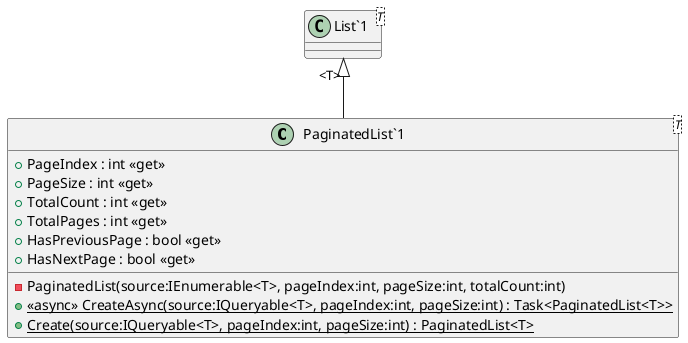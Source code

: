 @startuml
class "PaginatedList`1"<T> {
    + PageIndex : int <<get>>
    + PageSize : int <<get>>
    + TotalCount : int <<get>>
    + TotalPages : int <<get>>
    - PaginatedList(source:IEnumerable<T>, pageIndex:int, pageSize:int, totalCount:int)
    + HasPreviousPage : bool <<get>>
    + HasNextPage : bool <<get>>
    + {static} <<async>> CreateAsync(source:IQueryable<T>, pageIndex:int, pageSize:int) : Task<PaginatedList<T>>
    + {static} Create(source:IQueryable<T>, pageIndex:int, pageSize:int) : PaginatedList<T>
}
class "List`1"<T> {
}
"List`1" "<T>" <|-- "PaginatedList`1"
@enduml
